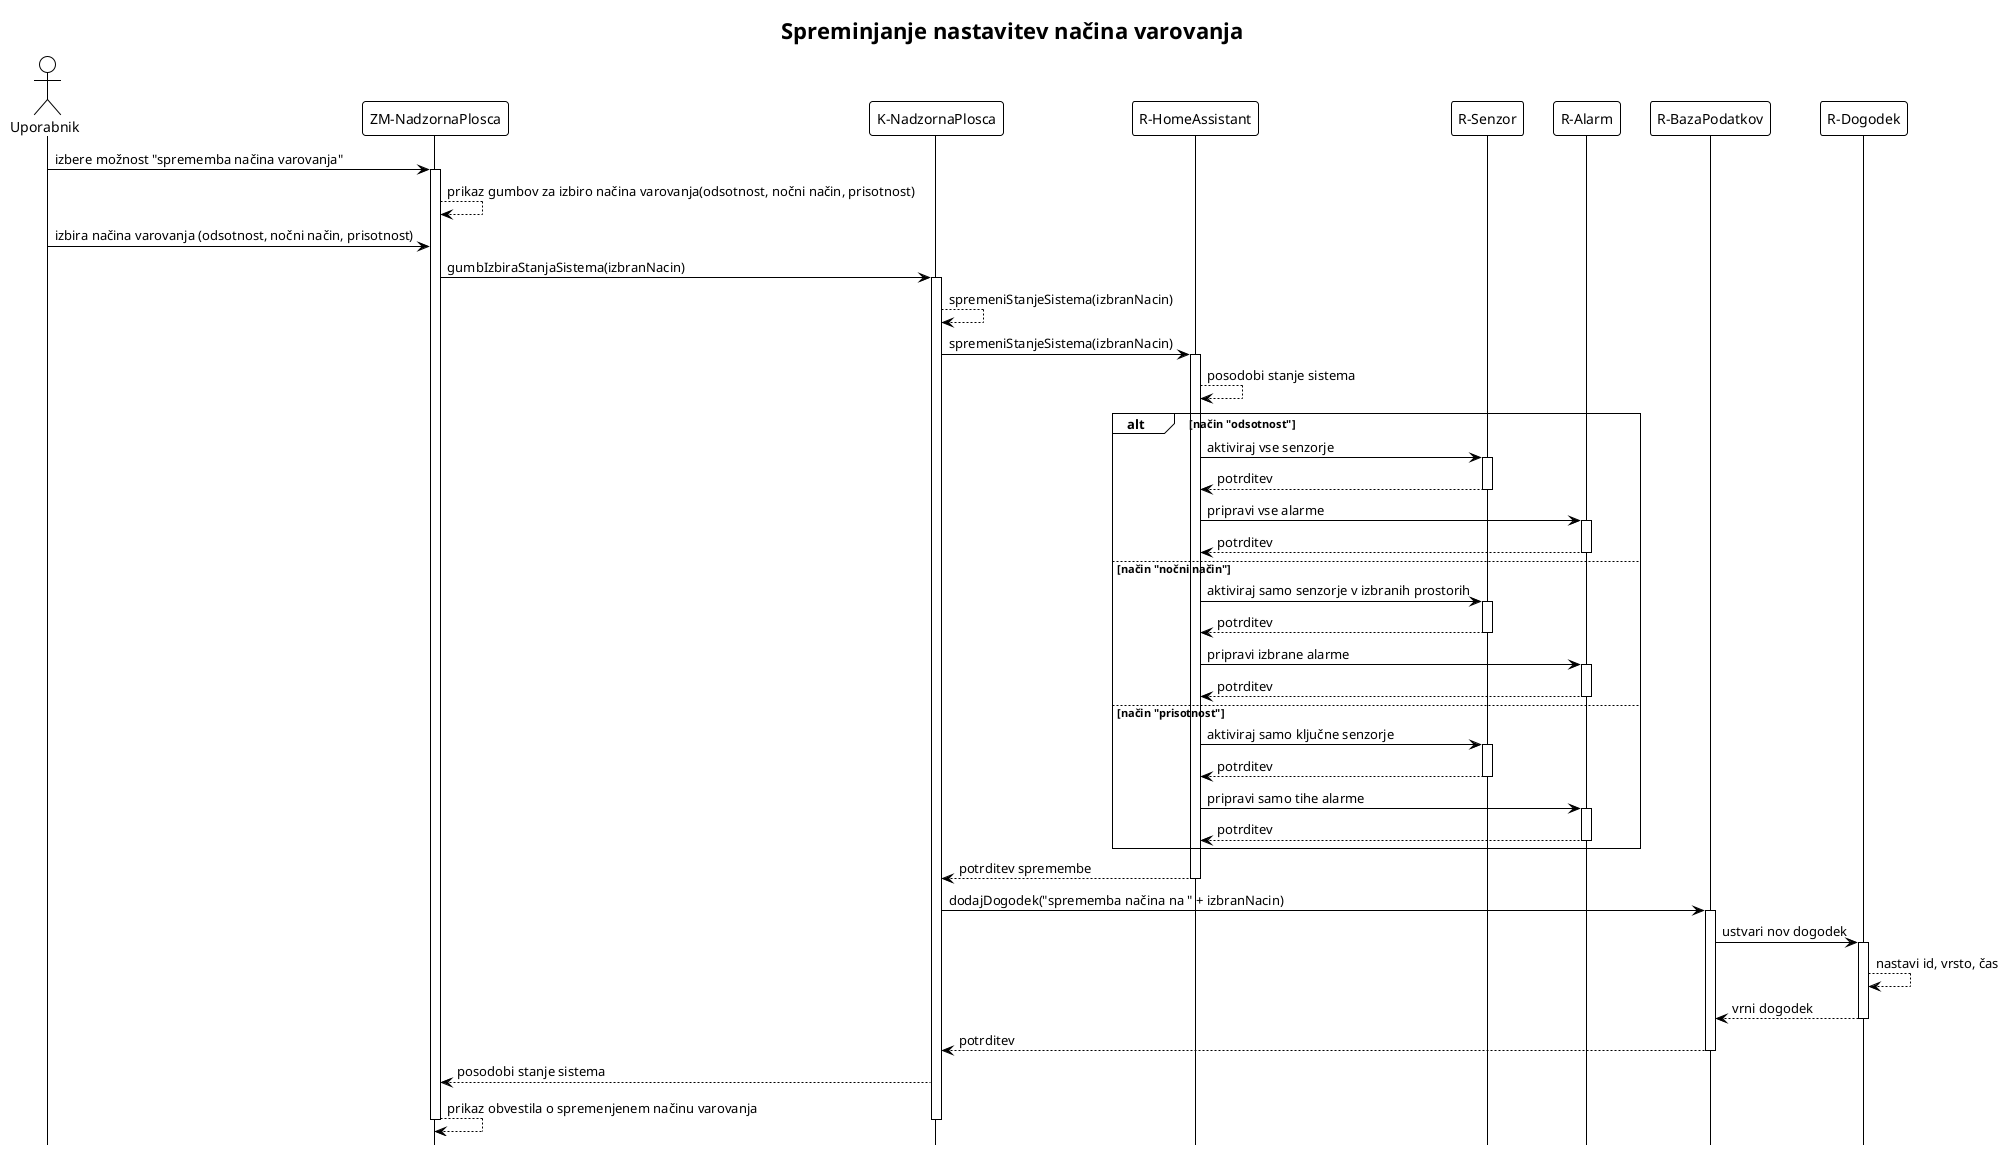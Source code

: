 @startuml DZ_SpremijanjeNastavitvNacinaVarovanja
!theme plain
hide footbox

title Spreminjanje nastavitev načina varovanja

actor Uporabnik

Uporabnik -> "ZM-NadzornaPlosca": izbere možnost "sprememba načina varovanja"
activate "ZM-NadzornaPlosca"
"ZM-NadzornaPlosca" --> "ZM-NadzornaPlosca": prikaz gumbov za izbiro načina varovanja(odsotnost, nočni način, prisotnost)

Uporabnik -> "ZM-NadzornaPlosca": izbira načina varovanja (odsotnost, nočni način, prisotnost)


"ZM-NadzornaPlosca" -> "K-NadzornaPlosca": gumbIzbiraStanjaSistema(izbranNacin)
activate "K-NadzornaPlosca"

"K-NadzornaPlosca" --> "K-NadzornaPlosca": spremeniStanjeSistema(izbranNacin)

"K-NadzornaPlosca" -> "R-HomeAssistant": spremeniStanjeSistema(izbranNacin)
activate "R-HomeAssistant"

"R-HomeAssistant" --> "R-HomeAssistant": posodobi stanje sistema

alt način "odsotnost"
  "R-HomeAssistant" -> "R-Senzor": aktiviraj vse senzorje
  activate "R-Senzor"
  "R-Senzor" --> "R-HomeAssistant": potrditev
  deactivate "R-Senzor"
  
  "R-HomeAssistant" -> "R-Alarm": pripravi vse alarme
  activate "R-Alarm"
  "R-Alarm" --> "R-HomeAssistant": potrditev
  deactivate "R-Alarm"
  
else način "nočni način"
  "R-HomeAssistant" -> "R-Senzor": aktiviraj samo senzorje v izbranih prostorih
  activate "R-Senzor"
  "R-Senzor" --> "R-HomeAssistant": potrditev
  deactivate "R-Senzor"
  
  "R-HomeAssistant" -> "R-Alarm": pripravi izbrane alarme
  activate "R-Alarm"
  "R-Alarm" --> "R-HomeAssistant": potrditev
  deactivate "R-Alarm"
  
else način "prisotnost"
  "R-HomeAssistant" -> "R-Senzor": aktiviraj samo ključne senzorje
  activate "R-Senzor"
  "R-Senzor" --> "R-HomeAssistant": potrditev
  deactivate "R-Senzor"
  
  "R-HomeAssistant" -> "R-Alarm": pripravi samo tihe alarme
  activate "R-Alarm"
  "R-Alarm" --> "R-HomeAssistant": potrditev
  deactivate "R-Alarm"
end

"R-HomeAssistant" --> "K-NadzornaPlosca": potrditev spremembe
deactivate "R-HomeAssistant"

"K-NadzornaPlosca" -> "R-BazaPodatkov": dodajDogodek("sprememba načina na " + izbranNacin)
activate "R-BazaPodatkov"

"R-BazaPodatkov" -> "R-Dogodek": ustvari nov dogodek
activate "R-Dogodek"
"R-Dogodek" --> "R-Dogodek": nastavi id, vrsto, čas
"R-Dogodek" --> "R-BazaPodatkov": vrni dogodek
deactivate "R-Dogodek"

"R-BazaPodatkov" --> "K-NadzornaPlosca": potrditev
deactivate "R-BazaPodatkov"

"K-NadzornaPlosca" --> "ZM-NadzornaPlosca": posodobi stanje sistema
"ZM-NadzornaPlosca" --> "ZM-NadzornaPlosca": prikaz obvestila o spremenjenem načinu varovanja

deactivate "K-NadzornaPlosca"
deactivate "ZM-NadzornaPlosca"

@enduml